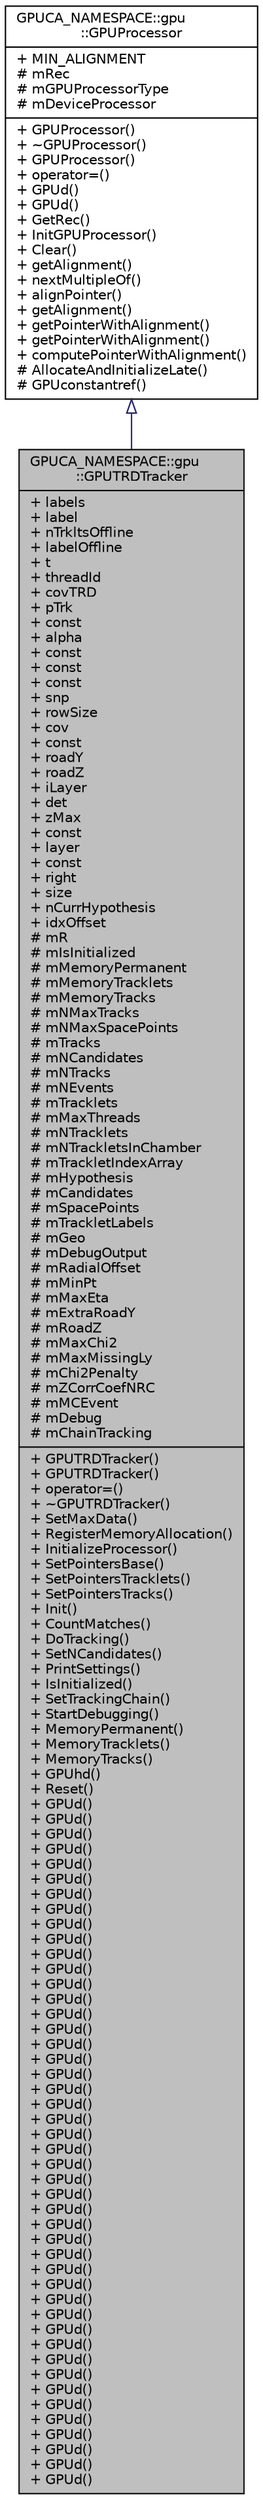 digraph "GPUCA_NAMESPACE::gpu::GPUTRDTracker"
{
 // INTERACTIVE_SVG=YES
  bgcolor="transparent";
  edge [fontname="Helvetica",fontsize="10",labelfontname="Helvetica",labelfontsize="10"];
  node [fontname="Helvetica",fontsize="10",shape=record];
  Node0 [label="{GPUCA_NAMESPACE::gpu\l::GPUTRDTracker\n|+ labels\l+ label\l+ nTrkltsOffline\l+ labelOffline\l+ t\l+ threadId\l+ covTRD\l+ pTrk\l+ const\l+ alpha\l+ const\l+ const\l+ const\l+ snp\l+ rowSize\l+ cov\l+ const\l+ roadY\l+ roadZ\l+ iLayer\l+ det\l+ zMax\l+ const\l+ layer\l+ const\l+ right\l+ size\l+ nCurrHypothesis\l+ idxOffset\l# mR\l# mIsInitialized\l# mMemoryPermanent\l# mMemoryTracklets\l# mMemoryTracks\l# mNMaxTracks\l# mNMaxSpacePoints\l# mTracks\l# mNCandidates\l# mNTracks\l# mNEvents\l# mTracklets\l# mMaxThreads\l# mNTracklets\l# mNTrackletsInChamber\l# mTrackletIndexArray\l# mHypothesis\l# mCandidates\l# mSpacePoints\l# mTrackletLabels\l# mGeo\l# mDebugOutput\l# mRadialOffset\l# mMinPt\l# mMaxEta\l# mExtraRoadY\l# mRoadZ\l# mMaxChi2\l# mMaxMissingLy\l# mChi2Penalty\l# mZCorrCoefNRC\l# mMCEvent\l# mDebug\l# mChainTracking\l|+ GPUTRDTracker()\l+ GPUTRDTracker()\l+ operator=()\l+ ~GPUTRDTracker()\l+ SetMaxData()\l+ RegisterMemoryAllocation()\l+ InitializeProcessor()\l+ SetPointersBase()\l+ SetPointersTracklets()\l+ SetPointersTracks()\l+ Init()\l+ CountMatches()\l+ DoTracking()\l+ SetNCandidates()\l+ PrintSettings()\l+ IsInitialized()\l+ SetTrackingChain()\l+ StartDebugging()\l+ MemoryPermanent()\l+ MemoryTracklets()\l+ MemoryTracks()\l+ GPUhd()\l+ Reset()\l+ GPUd()\l+ GPUd()\l+ GPUd()\l+ GPUd()\l+ GPUd()\l+ GPUd()\l+ GPUd()\l+ GPUd()\l+ GPUd()\l+ GPUd()\l+ GPUd()\l+ GPUd()\l+ GPUd()\l+ GPUd()\l+ GPUd()\l+ GPUd()\l+ GPUd()\l+ GPUd()\l+ GPUd()\l+ GPUd()\l+ GPUd()\l+ GPUd()\l+ GPUd()\l+ GPUd()\l+ GPUd()\l+ GPUd()\l+ GPUd()\l+ GPUd()\l+ GPUd()\l+ GPUd()\l+ GPUd()\l+ GPUd()\l+ GPUd()\l+ GPUd()\l+ GPUd()\l+ GPUd()\l+ GPUd()\l+ GPUd()\l+ GPUd()\l+ GPUd()\l+ GPUd()\l+ GPUd()\l+ GPUd()\l+ GPUd()\l+ GPUd()\l+ GPUd()\l}",height=0.2,width=0.4,color="black", fillcolor="grey75", style="filled", fontcolor="black"];
  Node1 -> Node0 [dir="back",color="midnightblue",fontsize="10",style="solid",arrowtail="onormal",fontname="Helvetica"];
  Node1 [label="{GPUCA_NAMESPACE::gpu\l::GPUProcessor\n|+ MIN_ALIGNMENT\l# mRec\l# mGPUProcessorType\l# mDeviceProcessor\l|+ GPUProcessor()\l+ ~GPUProcessor()\l+ GPUProcessor()\l+ operator=()\l+ GPUd()\l+ GPUd()\l+ GetRec()\l+ InitGPUProcessor()\l+ Clear()\l+ getAlignment()\l+ nextMultipleOf()\l+ alignPointer()\l+ getAlignment()\l+ getPointerWithAlignment()\l+ getPointerWithAlignment()\l+ computePointerWithAlignment()\l# AllocateAndInitializeLate()\l# GPUconstantref()\l}",height=0.2,width=0.4,color="black",URL="$d0/dd7/classGPUCA__NAMESPACE_1_1gpu_1_1GPUProcessor.html"];
}

